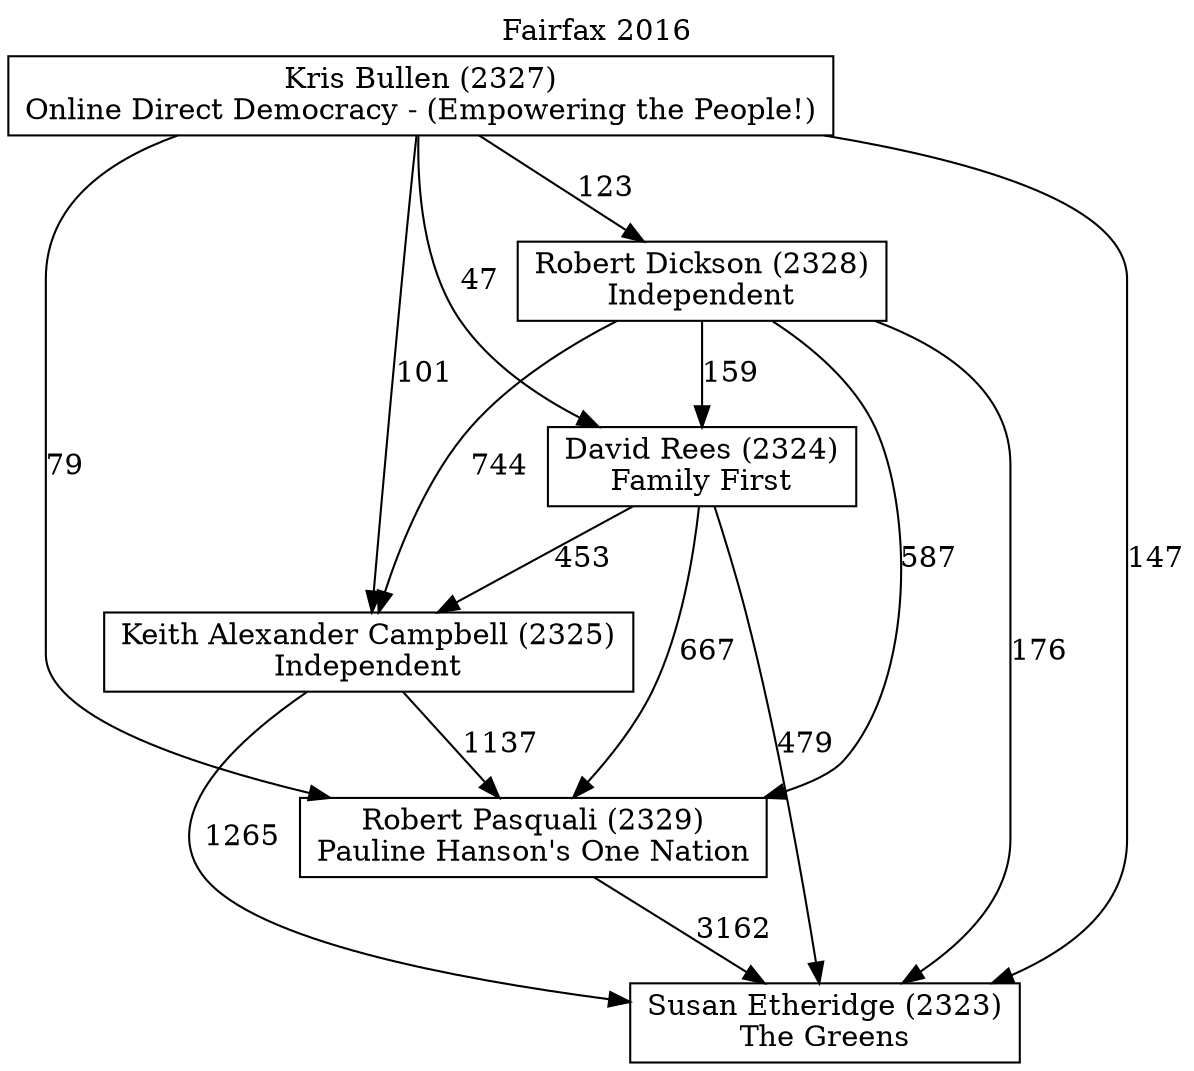 // House preference flow
digraph "Susan Etheridge (2323)_Fairfax_2016" {
	graph [label="Fairfax 2016" labelloc=t mclimit=10]
	node [shape=box]
	"Susan Etheridge (2323)" [label="Susan Etheridge (2323)
The Greens"]
	"Robert Dickson (2328)" [label="Robert Dickson (2328)
Independent"]
	"Robert Pasquali (2329)" [label="Robert Pasquali (2329)
Pauline Hanson's One Nation"]
	"David Rees (2324)" [label="David Rees (2324)
Family First"]
	"Kris Bullen (2327)" [label="Kris Bullen (2327)
Online Direct Democracy - (Empowering the People!)"]
	"Keith Alexander Campbell (2325)" [label="Keith Alexander Campbell (2325)
Independent"]
	"David Rees (2324)" -> "Susan Etheridge (2323)" [label=479]
	"David Rees (2324)" -> "Robert Pasquali (2329)" [label=667]
	"Keith Alexander Campbell (2325)" -> "Susan Etheridge (2323)" [label=1265]
	"Robert Dickson (2328)" -> "Susan Etheridge (2323)" [label=176]
	"Kris Bullen (2327)" -> "Robert Pasquali (2329)" [label=79]
	"Kris Bullen (2327)" -> "David Rees (2324)" [label=47]
	"Robert Pasquali (2329)" -> "Susan Etheridge (2323)" [label=3162]
	"David Rees (2324)" -> "Keith Alexander Campbell (2325)" [label=453]
	"Keith Alexander Campbell (2325)" -> "Robert Pasquali (2329)" [label=1137]
	"Kris Bullen (2327)" -> "Susan Etheridge (2323)" [label=147]
	"Kris Bullen (2327)" -> "Robert Dickson (2328)" [label=123]
	"Robert Dickson (2328)" -> "Keith Alexander Campbell (2325)" [label=744]
	"Kris Bullen (2327)" -> "Keith Alexander Campbell (2325)" [label=101]
	"Robert Dickson (2328)" -> "David Rees (2324)" [label=159]
	"Robert Dickson (2328)" -> "Robert Pasquali (2329)" [label=587]
}
